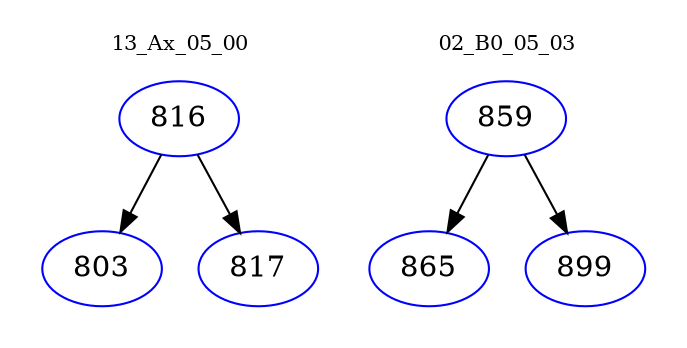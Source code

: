 digraph{
subgraph cluster_0 {
color = white
label = "13_Ax_05_00";
fontsize=10;
T0_816 [label="816", color="blue"]
T0_816 -> T0_803 [color="black"]
T0_803 [label="803", color="blue"]
T0_816 -> T0_817 [color="black"]
T0_817 [label="817", color="blue"]
}
subgraph cluster_1 {
color = white
label = "02_B0_05_03";
fontsize=10;
T1_859 [label="859", color="blue"]
T1_859 -> T1_865 [color="black"]
T1_865 [label="865", color="blue"]
T1_859 -> T1_899 [color="black"]
T1_899 [label="899", color="blue"]
}
}
